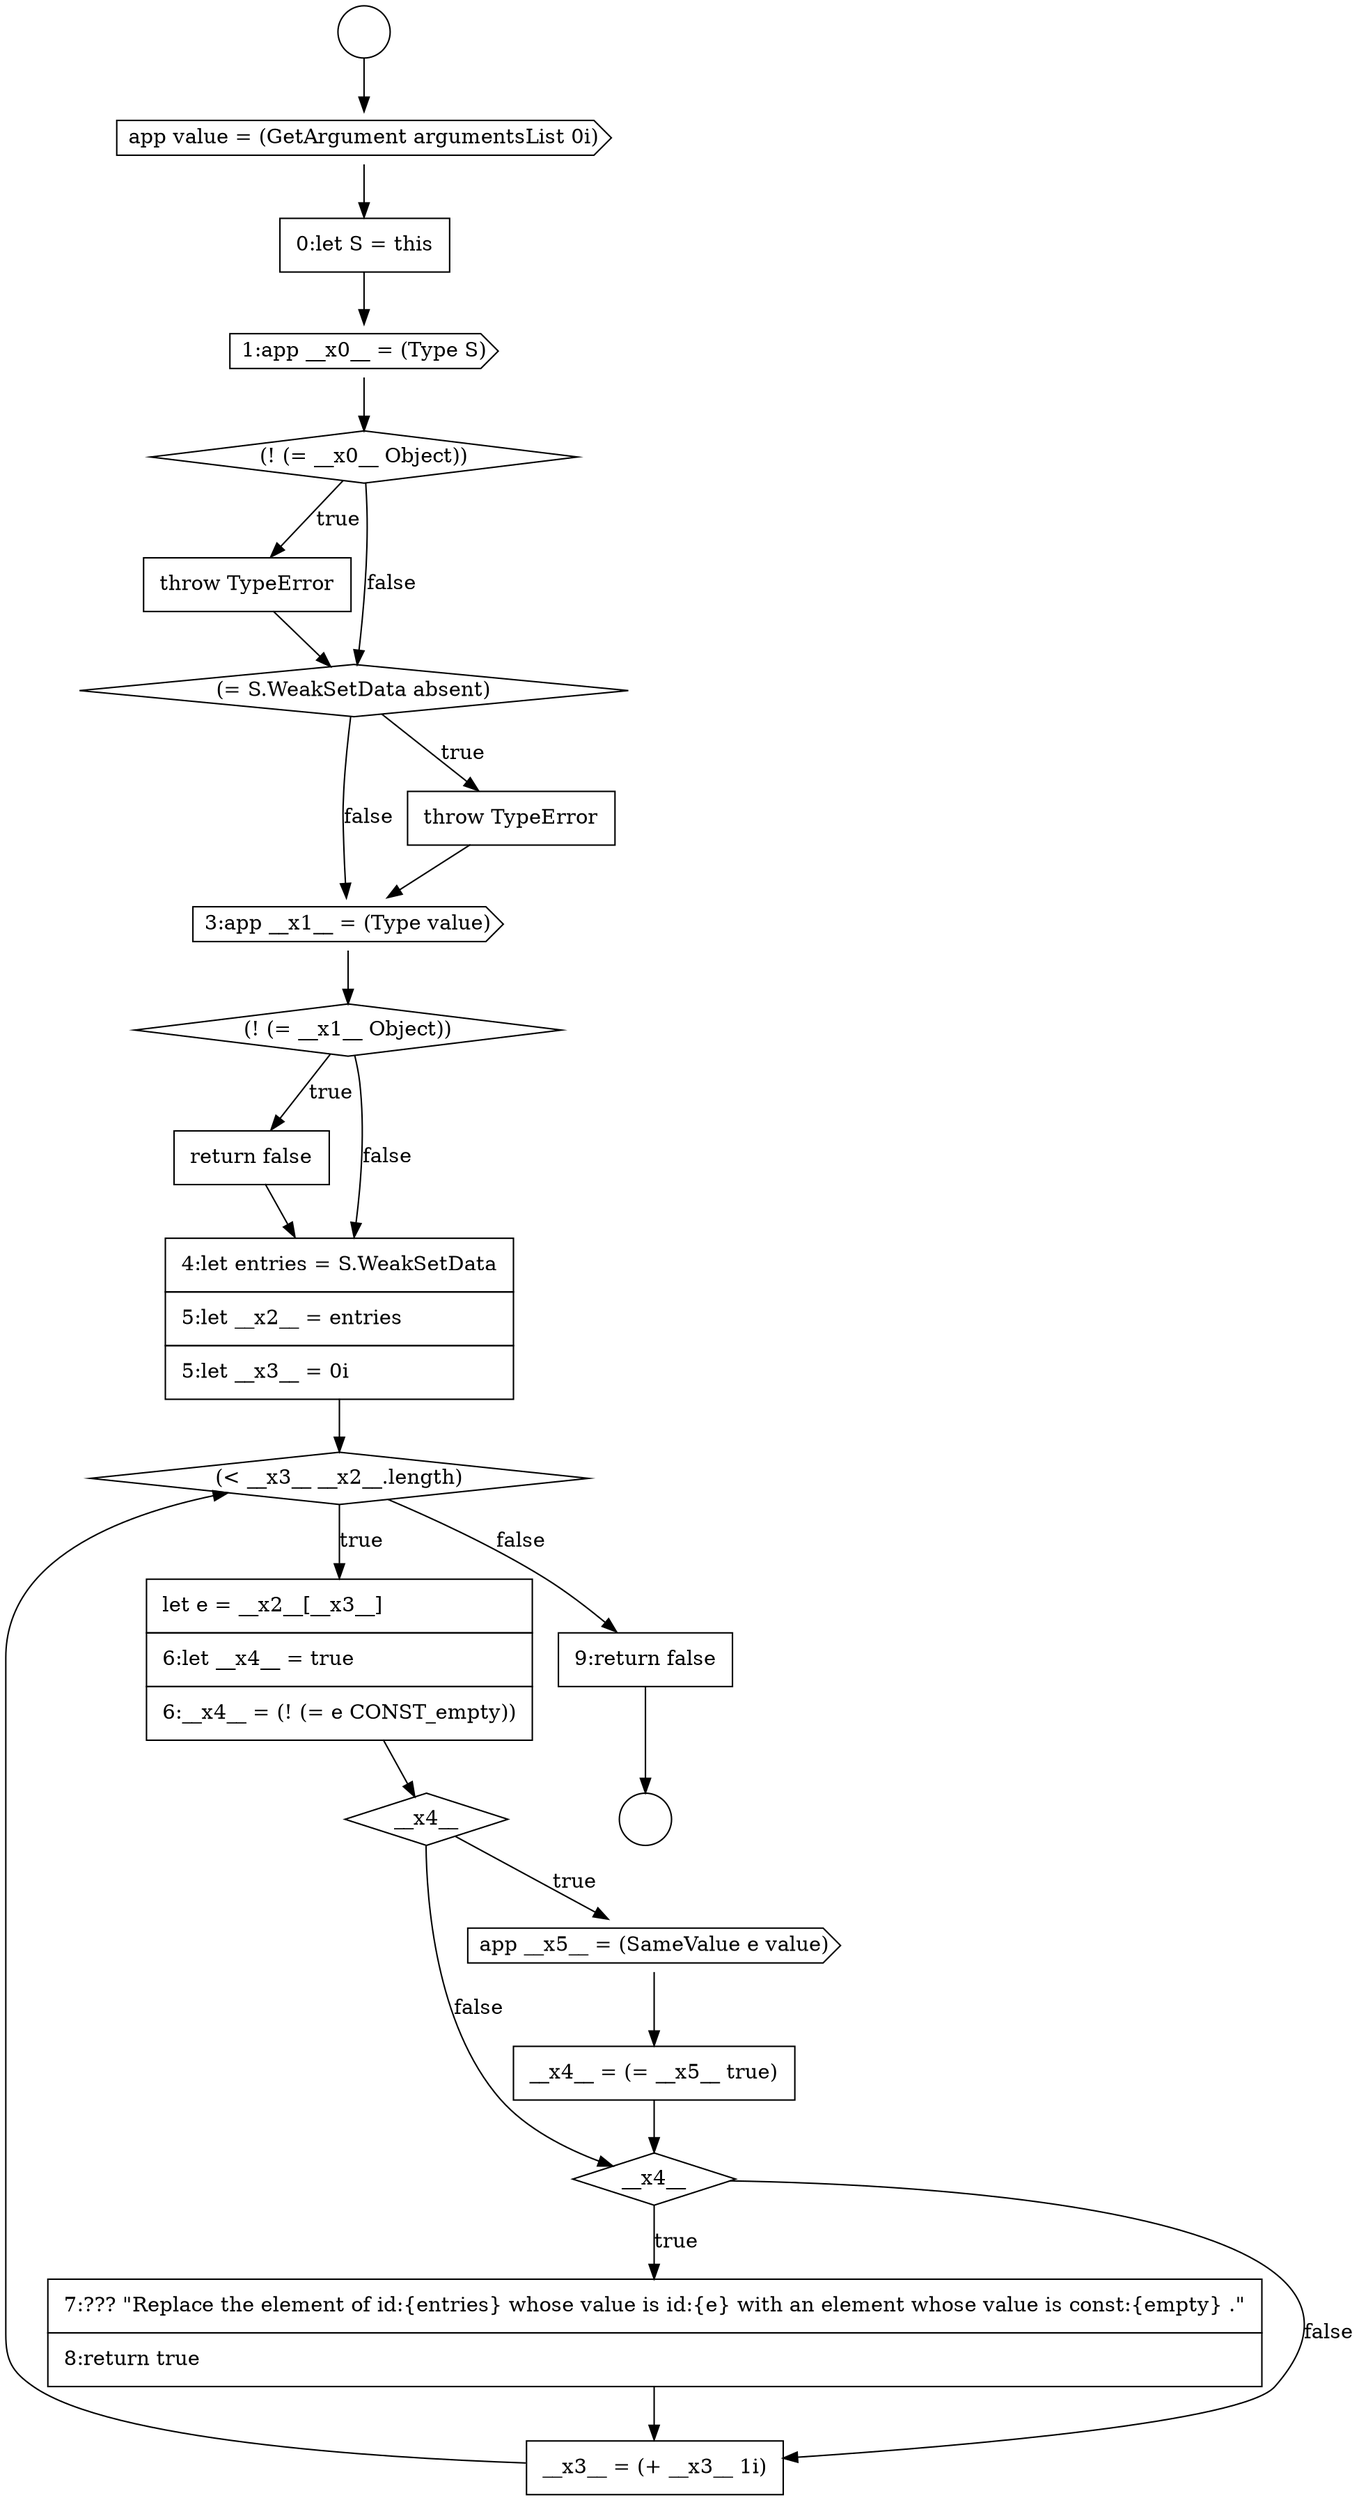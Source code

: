 digraph {
  node15153 [shape=cds, label=<<font color="black">3:app __x1__ = (Type value)</font>> color="black" fillcolor="white" style=filled]
  node15158 [shape=none, margin=0, label=<<font color="black">
    <table border="0" cellborder="1" cellspacing="0" cellpadding="10">
      <tr><td align="left">let e = __x2__[__x3__]</td></tr>
      <tr><td align="left">6:let __x4__ = true</td></tr>
      <tr><td align="left">6:__x4__ = (! (= e CONST_empty))</td></tr>
    </table>
  </font>> color="black" fillcolor="white" style=filled]
  node15146 [shape=cds, label=<<font color="black">app value = (GetArgument argumentsList 0i)</font>> color="black" fillcolor="white" style=filled]
  node15161 [shape=none, margin=0, label=<<font color="black">
    <table border="0" cellborder="1" cellspacing="0" cellpadding="10">
      <tr><td align="left">__x4__ = (= __x5__ true)</td></tr>
    </table>
  </font>> color="black" fillcolor="white" style=filled]
  node15150 [shape=none, margin=0, label=<<font color="black">
    <table border="0" cellborder="1" cellspacing="0" cellpadding="10">
      <tr><td align="left">throw TypeError</td></tr>
    </table>
  </font>> color="black" fillcolor="white" style=filled]
  node15165 [shape=none, margin=0, label=<<font color="black">
    <table border="0" cellborder="1" cellspacing="0" cellpadding="10">
      <tr><td align="left">9:return false</td></tr>
    </table>
  </font>> color="black" fillcolor="white" style=filled]
  node15162 [shape=diamond, label=<<font color="black">__x4__</font>> color="black" fillcolor="white" style=filled]
  node15151 [shape=diamond, label=<<font color="black">(= S.WeakSetData absent)</font>> color="black" fillcolor="white" style=filled]
  node15147 [shape=none, margin=0, label=<<font color="black">
    <table border="0" cellborder="1" cellspacing="0" cellpadding="10">
      <tr><td align="left">0:let S = this</td></tr>
    </table>
  </font>> color="black" fillcolor="white" style=filled]
  node15160 [shape=cds, label=<<font color="black">app __x5__ = (SameValue e value)</font>> color="black" fillcolor="white" style=filled]
  node15155 [shape=none, margin=0, label=<<font color="black">
    <table border="0" cellborder="1" cellspacing="0" cellpadding="10">
      <tr><td align="left">return false</td></tr>
    </table>
  </font>> color="black" fillcolor="white" style=filled]
  node15152 [shape=none, margin=0, label=<<font color="black">
    <table border="0" cellborder="1" cellspacing="0" cellpadding="10">
      <tr><td align="left">throw TypeError</td></tr>
    </table>
  </font>> color="black" fillcolor="white" style=filled]
  node15163 [shape=none, margin=0, label=<<font color="black">
    <table border="0" cellborder="1" cellspacing="0" cellpadding="10">
      <tr><td align="left">7:??? &quot;Replace the element of id:{entries} whose value is id:{e} with an element whose value is const:{empty} .&quot;</td></tr>
      <tr><td align="left">8:return true</td></tr>
    </table>
  </font>> color="black" fillcolor="white" style=filled]
  node15148 [shape=cds, label=<<font color="black">1:app __x0__ = (Type S)</font>> color="black" fillcolor="white" style=filled]
  node15144 [shape=circle label=" " color="black" fillcolor="white" style=filled]
  node15145 [shape=circle label=" " color="black" fillcolor="white" style=filled]
  node15164 [shape=none, margin=0, label=<<font color="black">
    <table border="0" cellborder="1" cellspacing="0" cellpadding="10">
      <tr><td align="left">__x3__ = (+ __x3__ 1i)</td></tr>
    </table>
  </font>> color="black" fillcolor="white" style=filled]
  node15156 [shape=none, margin=0, label=<<font color="black">
    <table border="0" cellborder="1" cellspacing="0" cellpadding="10">
      <tr><td align="left">4:let entries = S.WeakSetData</td></tr>
      <tr><td align="left">5:let __x2__ = entries</td></tr>
      <tr><td align="left">5:let __x3__ = 0i</td></tr>
    </table>
  </font>> color="black" fillcolor="white" style=filled]
  node15157 [shape=diamond, label=<<font color="black">(&lt; __x3__ __x2__.length)</font>> color="black" fillcolor="white" style=filled]
  node15149 [shape=diamond, label=<<font color="black">(! (= __x0__ Object))</font>> color="black" fillcolor="white" style=filled]
  node15154 [shape=diamond, label=<<font color="black">(! (= __x1__ Object))</font>> color="black" fillcolor="white" style=filled]
  node15159 [shape=diamond, label=<<font color="black">__x4__</font>> color="black" fillcolor="white" style=filled]
  node15151 -> node15152 [label=<<font color="black">true</font>> color="black"]
  node15151 -> node15153 [label=<<font color="black">false</font>> color="black"]
  node15153 -> node15154 [ color="black"]
  node15144 -> node15146 [ color="black"]
  node15155 -> node15156 [ color="black"]
  node15158 -> node15159 [ color="black"]
  node15156 -> node15157 [ color="black"]
  node15150 -> node15151 [ color="black"]
  node15157 -> node15158 [label=<<font color="black">true</font>> color="black"]
  node15157 -> node15165 [label=<<font color="black">false</font>> color="black"]
  node15161 -> node15162 [ color="black"]
  node15164 -> node15157 [ color="black"]
  node15152 -> node15153 [ color="black"]
  node15154 -> node15155 [label=<<font color="black">true</font>> color="black"]
  node15154 -> node15156 [label=<<font color="black">false</font>> color="black"]
  node15147 -> node15148 [ color="black"]
  node15159 -> node15160 [label=<<font color="black">true</font>> color="black"]
  node15159 -> node15162 [label=<<font color="black">false</font>> color="black"]
  node15146 -> node15147 [ color="black"]
  node15162 -> node15163 [label=<<font color="black">true</font>> color="black"]
  node15162 -> node15164 [label=<<font color="black">false</font>> color="black"]
  node15160 -> node15161 [ color="black"]
  node15163 -> node15164 [ color="black"]
  node15148 -> node15149 [ color="black"]
  node15165 -> node15145 [ color="black"]
  node15149 -> node15150 [label=<<font color="black">true</font>> color="black"]
  node15149 -> node15151 [label=<<font color="black">false</font>> color="black"]
}
